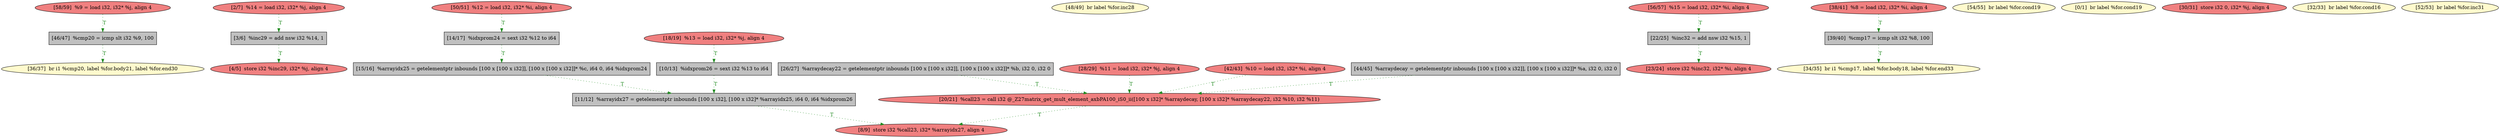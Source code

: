 
digraph G {


node1263 [fillcolor=lightcoral,label="[58/59]  %9 = load i32, i32* %j, align 4",shape=ellipse,style=filled ]
node1259 [fillcolor=lightcoral,label="[4/5]  store i32 %inc29, i32* %j, align 4",shape=ellipse,style=filled ]
node1257 [fillcolor=lightcoral,label="[50/51]  %12 = load i32, i32* %i, align 4",shape=ellipse,style=filled ]
node1256 [fillcolor=lemonchiffon,label="[48/49]  br label %for.inc28",shape=ellipse,style=filled ]
node1255 [fillcolor=grey,label="[46/47]  %cmp20 = icmp slt i32 %9, 100",shape=rectangle,style=filled ]
node1253 [fillcolor=lightcoral,label="[42/43]  %10 = load i32, i32* %i, align 4",shape=ellipse,style=filled ]
node1262 [fillcolor=lightcoral,label="[56/57]  %15 = load i32, i32* %i, align 4",shape=ellipse,style=filled ]
node1252 [fillcolor=lightcoral,label="[38/41]  %8 = load i32, i32* %i, align 4",shape=ellipse,style=filled ]
node1260 [fillcolor=lemonchiffon,label="[54/55]  br label %for.cond19",shape=ellipse,style=filled ]
node1251 [fillcolor=lemonchiffon,label="[36/37]  br i1 %cmp20, label %for.body21, label %for.end30",shape=ellipse,style=filled ]
node1238 [fillcolor=grey,label="[10/13]  %idxprom26 = sext i32 %13 to i64",shape=rectangle,style=filled ]
node1237 [fillcolor=lightcoral,label="[8/9]  store i32 %call23, i32* %arrayidx27, align 4",shape=ellipse,style=filled ]
node1243 [fillcolor=grey,label="[3/6]  %inc29 = add nsw i32 %14, 1",shape=rectangle,style=filled ]
node1240 [fillcolor=grey,label="[14/17]  %idxprom24 = sext i32 %12 to i64",shape=rectangle,style=filled ]
node1261 [fillcolor=grey,label="[39/40]  %cmp17 = icmp slt i32 %8, 100",shape=rectangle,style=filled ]
node1254 [fillcolor=grey,label="[44/45]  %arraydecay = getelementptr inbounds [100 x [100 x i32]], [100 x [100 x i32]]* %a, i32 0, i32 0",shape=rectangle,style=filled ]
node1236 [fillcolor=lightcoral,label="[2/7]  %14 = load i32, i32* %j, align 4",shape=ellipse,style=filled ]
node1241 [fillcolor=lightcoral,label="[18/19]  %13 = load i32, i32* %j, align 4",shape=ellipse,style=filled ]
node1242 [fillcolor=lightcoral,label="[20/21]  %call23 = call i32 @_Z27matrix_get_mult_element_axbPA100_iS0_ii([100 x i32]* %arraydecay, [100 x i32]* %arraydecay22, i32 %10, i32 %11)",shape=ellipse,style=filled ]
node1235 [fillcolor=lemonchiffon,label="[0/1]  br label %for.cond19",shape=ellipse,style=filled ]
node1247 [fillcolor=lightcoral,label="[30/31]  store i32 0, i32* %j, align 4",shape=ellipse,style=filled ]
node1244 [fillcolor=grey,label="[22/25]  %inc32 = add nsw i32 %15, 1",shape=rectangle,style=filled ]
node1245 [fillcolor=grey,label="[26/27]  %arraydecay22 = getelementptr inbounds [100 x [100 x i32]], [100 x [100 x i32]]* %b, i32 0, i32 0",shape=rectangle,style=filled ]
node1249 [fillcolor=lemonchiffon,label="[32/33]  br label %for.cond16",shape=ellipse,style=filled ]
node1264 [fillcolor=lightcoral,label="[23/24]  store i32 %inc32, i32* %i, align 4",shape=ellipse,style=filled ]
node1258 [fillcolor=lemonchiffon,label="[52/53]  br label %for.inc31",shape=ellipse,style=filled ]
node1239 [fillcolor=grey,label="[11/12]  %arrayidx27 = getelementptr inbounds [100 x i32], [100 x i32]* %arrayidx25, i64 0, i64 %idxprom26",shape=rectangle,style=filled ]
node1246 [fillcolor=lightcoral,label="[28/29]  %11 = load i32, i32* %j, align 4",shape=ellipse,style=filled ]
node1248 [fillcolor=grey,label="[15/16]  %arrayidx25 = getelementptr inbounds [100 x [100 x i32]], [100 x [100 x i32]]* %c, i64 0, i64 %idxprom24",shape=rectangle,style=filled ]
node1250 [fillcolor=lemonchiffon,label="[34/35]  br i1 %cmp17, label %for.body18, label %for.end33",shape=ellipse,style=filled ]

node1254->node1242 [style=dotted,color=forestgreen,label="T",fontcolor=forestgreen ]
node1242->node1237 [style=dotted,color=forestgreen,label="T",fontcolor=forestgreen ]
node1248->node1239 [style=dotted,color=forestgreen,label="T",fontcolor=forestgreen ]
node1239->node1237 [style=dotted,color=forestgreen,label="T",fontcolor=forestgreen ]
node1261->node1250 [style=dotted,color=forestgreen,label="T",fontcolor=forestgreen ]
node1253->node1242 [style=dotted,color=forestgreen,label="T",fontcolor=forestgreen ]
node1263->node1255 [style=dotted,color=forestgreen,label="T",fontcolor=forestgreen ]
node1244->node1264 [style=dotted,color=forestgreen,label="T",fontcolor=forestgreen ]
node1257->node1240 [style=dotted,color=forestgreen,label="T",fontcolor=forestgreen ]
node1236->node1243 [style=dotted,color=forestgreen,label="T",fontcolor=forestgreen ]
node1243->node1259 [style=dotted,color=forestgreen,label="T",fontcolor=forestgreen ]
node1238->node1239 [style=dotted,color=forestgreen,label="T",fontcolor=forestgreen ]
node1262->node1244 [style=dotted,color=forestgreen,label="T",fontcolor=forestgreen ]
node1241->node1238 [style=dotted,color=forestgreen,label="T",fontcolor=forestgreen ]
node1252->node1261 [style=dotted,color=forestgreen,label="T",fontcolor=forestgreen ]
node1240->node1248 [style=dotted,color=forestgreen,label="T",fontcolor=forestgreen ]
node1245->node1242 [style=dotted,color=forestgreen,label="T",fontcolor=forestgreen ]
node1255->node1251 [style=dotted,color=forestgreen,label="T",fontcolor=forestgreen ]
node1246->node1242 [style=dotted,color=forestgreen,label="T",fontcolor=forestgreen ]


}
